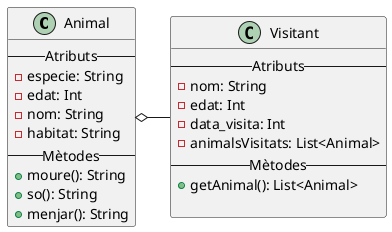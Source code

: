 @startuml
'https://plantuml.com/class-diagram

class Animal {
    -- Atributs --
    - especie: String
    - edat: Int
    - nom: String
    - habitat: String
    -- Mètodes --
    + moure(): String
    + so(): String
    + menjar(): String
}

class Visitant {
    -- Atributs --
    - nom: String
    - edat: Int
    - data_visita: Int
    - animalsVisitats: List<Animal>
    -- Mètodes --
    + getAnimal(): List<Animal>

}



Animal o-right- Visitant

@enduml